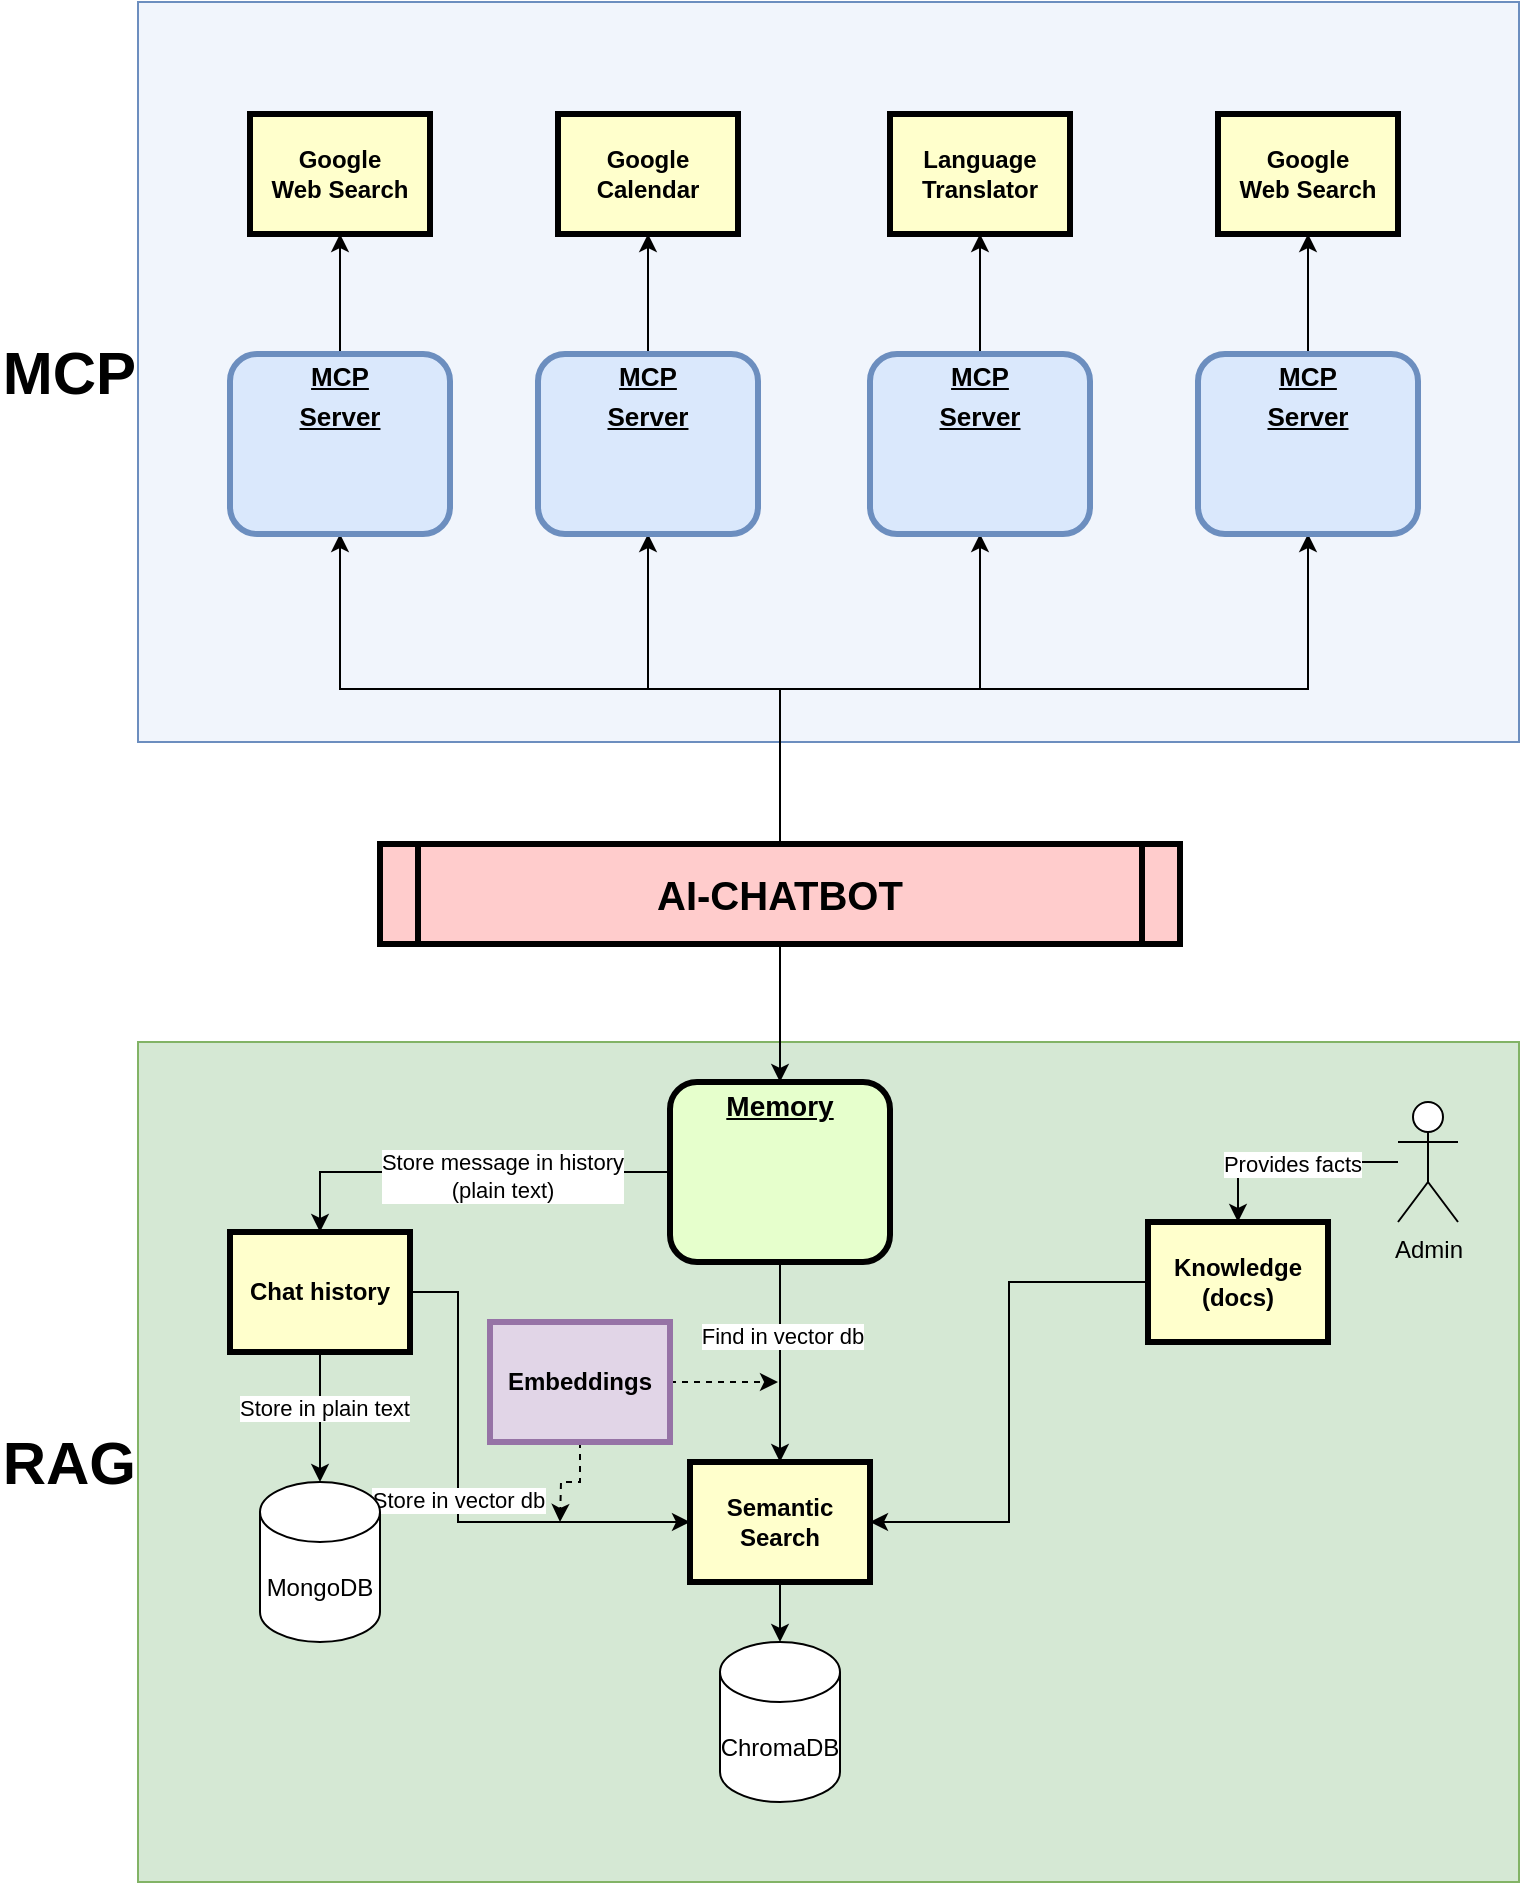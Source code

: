 <mxfile>
    <diagram name="Page-1" id="c7558073-3199-34d8-9f00-42111426c3f3">
        <mxGraphModel dx="1650" dy="1873" grid="1" gridSize="10" guides="1" tooltips="1" connect="1" arrows="1" fold="1" page="1" pageScale="1" pageWidth="826" pageHeight="1169" background="none" math="0" shadow="0">
            <root>
                <mxCell id="0"/>
                <mxCell id="1" parent="0"/>
                <mxCell id="Gl9r3KL6Nqyn_8aF0VKn-128" value="MCP" style="rounded=0;whiteSpace=wrap;html=1;labelPosition=left;verticalLabelPosition=middle;align=right;verticalAlign=middle;textShadow=0;fontSize=30;fontStyle=1;fillColor=#F1F5FC;strokeColor=#6c8ebf;" parent="1" vertex="1">
                    <mxGeometry x="80" y="-1140" width="690.5" height="370" as="geometry"/>
                </mxCell>
                <mxCell id="Gl9r3KL6Nqyn_8aF0VKn-96" value="RAG" style="rounded=0;whiteSpace=wrap;html=1;labelPosition=left;verticalLabelPosition=middle;align=right;verticalAlign=middle;textShadow=0;fontSize=30;fontStyle=1;fillColor=#D5E8D4;strokeColor=#82b366;" parent="1" vertex="1">
                    <mxGeometry x="80" y="-620" width="690.5" height="420" as="geometry"/>
                </mxCell>
                <mxCell id="Gl9r3KL6Nqyn_8aF0VKn-103" style="edgeStyle=orthogonalEdgeStyle;rounded=0;orthogonalLoop=1;jettySize=auto;html=1;entryX=0.5;entryY=0;entryDx=0;entryDy=0;" parent="1" source="5" target="Gl9r3KL6Nqyn_8aF0VKn-98" edge="1">
                    <mxGeometry relative="1" as="geometry"/>
                </mxCell>
                <mxCell id="Gl9r3KL6Nqyn_8aF0VKn-135" style="edgeStyle=orthogonalEdgeStyle;rounded=0;orthogonalLoop=1;jettySize=auto;html=1;entryX=0.5;entryY=1;entryDx=0;entryDy=0;" parent="1" source="5" target="Gl9r3KL6Nqyn_8aF0VKn-134" edge="1">
                    <mxGeometry relative="1" as="geometry"/>
                </mxCell>
                <mxCell id="Gl9r3KL6Nqyn_8aF0VKn-152" style="edgeStyle=orthogonalEdgeStyle;rounded=0;orthogonalLoop=1;jettySize=auto;html=1;exitX=0.5;exitY=0;exitDx=0;exitDy=0;entryX=0.5;entryY=1;entryDx=0;entryDy=0;" parent="1" source="5" target="Gl9r3KL6Nqyn_8aF0VKn-144" edge="1">
                    <mxGeometry relative="1" as="geometry"/>
                </mxCell>
                <mxCell id="Gl9r3KL6Nqyn_8aF0VKn-153" style="edgeStyle=orthogonalEdgeStyle;rounded=0;orthogonalLoop=1;jettySize=auto;html=1;exitX=0.5;exitY=0;exitDx=0;exitDy=0;entryX=0.5;entryY=1;entryDx=0;entryDy=0;" parent="1" source="5" target="Gl9r3KL6Nqyn_8aF0VKn-147" edge="1">
                    <mxGeometry relative="1" as="geometry"/>
                </mxCell>
                <mxCell id="Gl9r3KL6Nqyn_8aF0VKn-154" style="edgeStyle=orthogonalEdgeStyle;rounded=0;orthogonalLoop=1;jettySize=auto;html=1;exitX=0.5;exitY=0;exitDx=0;exitDy=0;" parent="1" source="5" target="Gl9r3KL6Nqyn_8aF0VKn-150" edge="1">
                    <mxGeometry relative="1" as="geometry"/>
                </mxCell>
                <mxCell id="5" value="AI-CHATBOT" style="shape=process;whiteSpace=wrap;align=center;verticalAlign=middle;size=0.048;fontStyle=1;strokeWidth=3;fillColor=#FFCCCC;fontSize=20;" parent="1" vertex="1">
                    <mxGeometry x="201.0" y="-719" width="400" height="50" as="geometry"/>
                </mxCell>
                <mxCell id="Gl9r3KL6Nqyn_8aF0VKn-109" value="" style="edgeStyle=orthogonalEdgeStyle;rounded=0;orthogonalLoop=1;jettySize=auto;html=1;entryX=0.5;entryY=0;entryDx=0;entryDy=0;" parent="1" source="Gl9r3KL6Nqyn_8aF0VKn-98" target="Gl9r3KL6Nqyn_8aF0VKn-110" edge="1">
                    <mxGeometry relative="1" as="geometry">
                        <mxPoint x="371" y="-485" as="targetPoint"/>
                    </mxGeometry>
                </mxCell>
                <mxCell id="Gl9r3KL6Nqyn_8aF0VKn-113" value="Store message in history&lt;div&gt;(plain text)&lt;/div&gt;" style="edgeLabel;html=1;align=center;verticalAlign=middle;resizable=0;points=[];" parent="Gl9r3KL6Nqyn_8aF0VKn-109" vertex="1" connectable="0">
                    <mxGeometry x="-0.179" y="2" relative="1" as="geometry">
                        <mxPoint as="offset"/>
                    </mxGeometry>
                </mxCell>
                <mxCell id="Gl9r3KL6Nqyn_8aF0VKn-118" style="edgeStyle=orthogonalEdgeStyle;rounded=0;orthogonalLoop=1;jettySize=auto;html=1;entryX=0.5;entryY=0;entryDx=0;entryDy=0;" parent="1" source="Gl9r3KL6Nqyn_8aF0VKn-98" target="Gl9r3KL6Nqyn_8aF0VKn-114" edge="1">
                    <mxGeometry relative="1" as="geometry"/>
                </mxCell>
                <mxCell id="Gl9r3KL6Nqyn_8aF0VKn-133" value="Find in vector db" style="edgeLabel;html=1;align=center;verticalAlign=middle;resizable=0;points=[];" parent="Gl9r3KL6Nqyn_8aF0VKn-118" vertex="1" connectable="0">
                    <mxGeometry x="-0.26" y="1" relative="1" as="geometry">
                        <mxPoint as="offset"/>
                    </mxGeometry>
                </mxCell>
                <mxCell id="Gl9r3KL6Nqyn_8aF0VKn-98" value="&lt;p style=&quot;margin: 0px; margin-top: 4px; text-align: center; text-decoration: underline;&quot;&gt;Memory&lt;/p&gt;" style="verticalAlign=middle;align=center;overflow=fill;fontSize=14;fontFamily=Helvetica;html=1;rounded=1;fontStyle=1;strokeWidth=3;fillColor=#E6FFCC" parent="1" vertex="1">
                    <mxGeometry x="346" y="-600" width="110" height="90" as="geometry"/>
                </mxCell>
                <mxCell id="Gl9r3KL6Nqyn_8aF0VKn-112" style="edgeStyle=orthogonalEdgeStyle;rounded=0;orthogonalLoop=1;jettySize=auto;html=1;" parent="1" source="Gl9r3KL6Nqyn_8aF0VKn-110" target="Gl9r3KL6Nqyn_8aF0VKn-111" edge="1">
                    <mxGeometry relative="1" as="geometry"/>
                </mxCell>
                <mxCell id="Gl9r3KL6Nqyn_8aF0VKn-120" value="Store in plain text" style="edgeLabel;html=1;align=center;verticalAlign=middle;resizable=0;points=[];" parent="Gl9r3KL6Nqyn_8aF0VKn-112" vertex="1" connectable="0">
                    <mxGeometry x="-0.139" y="2" relative="1" as="geometry">
                        <mxPoint as="offset"/>
                    </mxGeometry>
                </mxCell>
                <mxCell id="Gl9r3KL6Nqyn_8aF0VKn-122" value="Store in vector db" style="edgeStyle=orthogonalEdgeStyle;rounded=0;orthogonalLoop=1;jettySize=auto;html=1;entryX=0;entryY=0.5;entryDx=0;entryDy=0;" parent="1" source="Gl9r3KL6Nqyn_8aF0VKn-110" target="Gl9r3KL6Nqyn_8aF0VKn-114" edge="1">
                    <mxGeometry relative="1" as="geometry">
                        <Array as="points">
                            <mxPoint x="240" y="-495"/>
                            <mxPoint x="240" y="-380"/>
                        </Array>
                    </mxGeometry>
                </mxCell>
                <mxCell id="Gl9r3KL6Nqyn_8aF0VKn-110" value="Chat history" style="whiteSpace=wrap;align=center;verticalAlign=middle;fontStyle=1;strokeWidth=3;fillColor=#FFFFCC" parent="1" vertex="1">
                    <mxGeometry x="126" y="-525" width="90" height="60" as="geometry"/>
                </mxCell>
                <mxCell id="Gl9r3KL6Nqyn_8aF0VKn-111" value="MongoDB" style="shape=cylinder3;whiteSpace=wrap;html=1;boundedLbl=1;backgroundOutline=1;size=15;" parent="1" vertex="1">
                    <mxGeometry x="141" y="-400" width="60" height="80" as="geometry"/>
                </mxCell>
                <mxCell id="Gl9r3KL6Nqyn_8aF0VKn-114" value="Semantic Search" style="whiteSpace=wrap;align=center;verticalAlign=middle;fontStyle=1;strokeWidth=3;fillColor=#FFFFCC" parent="1" vertex="1">
                    <mxGeometry x="356" y="-410" width="90" height="60" as="geometry"/>
                </mxCell>
                <mxCell id="Gl9r3KL6Nqyn_8aF0VKn-138" style="edgeStyle=orthogonalEdgeStyle;rounded=0;orthogonalLoop=1;jettySize=auto;html=1;entryX=1;entryY=0.5;entryDx=0;entryDy=0;" parent="1" source="Gl9r3KL6Nqyn_8aF0VKn-115" target="Gl9r3KL6Nqyn_8aF0VKn-114" edge="1">
                    <mxGeometry relative="1" as="geometry"/>
                </mxCell>
                <mxCell id="Gl9r3KL6Nqyn_8aF0VKn-115" value="Knowledge&#xa;(docs)" style="whiteSpace=wrap;align=center;verticalAlign=middle;fontStyle=1;strokeWidth=3;fillColor=#FFFFCC" parent="1" vertex="1">
                    <mxGeometry x="585" y="-530" width="90" height="60" as="geometry"/>
                </mxCell>
                <mxCell id="Gl9r3KL6Nqyn_8aF0VKn-116" value="ChromaDB" style="shape=cylinder3;whiteSpace=wrap;html=1;boundedLbl=1;backgroundOutline=1;size=15;" parent="1" vertex="1">
                    <mxGeometry x="371" y="-320" width="60" height="80" as="geometry"/>
                </mxCell>
                <mxCell id="Gl9r3KL6Nqyn_8aF0VKn-123" style="edgeStyle=orthogonalEdgeStyle;rounded=0;orthogonalLoop=1;jettySize=auto;html=1;dashed=1;" parent="1" source="Gl9r3KL6Nqyn_8aF0VKn-121" edge="1">
                    <mxGeometry relative="1" as="geometry">
                        <mxPoint x="291" y="-380" as="targetPoint"/>
                    </mxGeometry>
                </mxCell>
                <mxCell id="Gl9r3KL6Nqyn_8aF0VKn-131" style="edgeStyle=orthogonalEdgeStyle;rounded=0;orthogonalLoop=1;jettySize=auto;html=1;dashed=1;" parent="1" source="Gl9r3KL6Nqyn_8aF0VKn-121" edge="1">
                    <mxGeometry relative="1" as="geometry">
                        <mxPoint x="400" y="-450" as="targetPoint"/>
                    </mxGeometry>
                </mxCell>
                <mxCell id="Gl9r3KL6Nqyn_8aF0VKn-121" value="Embeddings" style="whiteSpace=wrap;align=center;verticalAlign=middle;fontStyle=1;strokeWidth=3;fillColor=#e1d5e7;strokeColor=#9673a6;" parent="1" vertex="1">
                    <mxGeometry x="256" y="-480" width="90" height="60" as="geometry"/>
                </mxCell>
                <mxCell id="Gl9r3KL6Nqyn_8aF0VKn-124" style="edgeStyle=orthogonalEdgeStyle;rounded=0;orthogonalLoop=1;jettySize=auto;html=1;entryX=0.5;entryY=0;entryDx=0;entryDy=0;entryPerimeter=0;" parent="1" source="Gl9r3KL6Nqyn_8aF0VKn-114" target="Gl9r3KL6Nqyn_8aF0VKn-116" edge="1">
                    <mxGeometry relative="1" as="geometry"/>
                </mxCell>
                <mxCell id="Gl9r3KL6Nqyn_8aF0VKn-126" style="edgeStyle=orthogonalEdgeStyle;rounded=0;orthogonalLoop=1;jettySize=auto;html=1;entryX=0.5;entryY=0;entryDx=0;entryDy=0;" parent="1" source="Gl9r3KL6Nqyn_8aF0VKn-125" target="Gl9r3KL6Nqyn_8aF0VKn-115" edge="1">
                    <mxGeometry relative="1" as="geometry"/>
                </mxCell>
                <mxCell id="Gl9r3KL6Nqyn_8aF0VKn-127" value="Provides facts" style="edgeLabel;html=1;align=center;verticalAlign=middle;resizable=0;points=[];" parent="Gl9r3KL6Nqyn_8aF0VKn-126" vertex="1" connectable="0">
                    <mxGeometry x="-0.036" y="1" relative="1" as="geometry">
                        <mxPoint as="offset"/>
                    </mxGeometry>
                </mxCell>
                <mxCell id="Gl9r3KL6Nqyn_8aF0VKn-125" value="Admin" style="shape=umlActor;verticalLabelPosition=bottom;verticalAlign=top;html=1;outlineConnect=0;" parent="1" vertex="1">
                    <mxGeometry x="710" y="-590" width="30" height="60" as="geometry"/>
                </mxCell>
                <mxCell id="Gl9r3KL6Nqyn_8aF0VKn-141" style="edgeStyle=orthogonalEdgeStyle;rounded=0;orthogonalLoop=1;jettySize=auto;html=1;exitX=0.5;exitY=0;exitDx=0;exitDy=0;entryX=0.5;entryY=1;entryDx=0;entryDy=0;" parent="1" source="Gl9r3KL6Nqyn_8aF0VKn-134" target="Gl9r3KL6Nqyn_8aF0VKn-140" edge="1">
                    <mxGeometry relative="1" as="geometry"/>
                </mxCell>
                <mxCell id="Gl9r3KL6Nqyn_8aF0VKn-134" value="&lt;p style=&quot;margin: 4px 0px 0px; text-decoration: underline;&quot;&gt;MCP&lt;/p&gt;&lt;p style=&quot;margin: 4px 0px 0px; text-decoration: underline;&quot;&gt;Server&lt;/p&gt;" style="verticalAlign=middle;align=center;overflow=fill;fontSize=13;fontFamily=Helvetica;html=1;rounded=1;fontStyle=1;strokeWidth=3;fillColor=#dae8fc;strokeColor=#6c8ebf;spacing=0;" parent="1" vertex="1">
                    <mxGeometry x="126" y="-964" width="110" height="90" as="geometry"/>
                </mxCell>
                <mxCell id="Gl9r3KL6Nqyn_8aF0VKn-140" value="Google&#xa;Web Search" style="whiteSpace=wrap;align=center;verticalAlign=middle;fontStyle=1;strokeWidth=3;fillColor=#FFFFCC" parent="1" vertex="1">
                    <mxGeometry x="136" y="-1084" width="90" height="60" as="geometry"/>
                </mxCell>
                <mxCell id="Gl9r3KL6Nqyn_8aF0VKn-143" style="edgeStyle=orthogonalEdgeStyle;rounded=0;orthogonalLoop=1;jettySize=auto;html=1;exitX=0.5;exitY=0;exitDx=0;exitDy=0;entryX=0.5;entryY=1;entryDx=0;entryDy=0;" parent="1" source="Gl9r3KL6Nqyn_8aF0VKn-144" target="Gl9r3KL6Nqyn_8aF0VKn-145" edge="1">
                    <mxGeometry relative="1" as="geometry"/>
                </mxCell>
                <mxCell id="Gl9r3KL6Nqyn_8aF0VKn-144" value="&lt;p style=&quot;margin: 4px 0px 0px; text-decoration: underline;&quot;&gt;MCP&lt;/p&gt;&lt;p style=&quot;margin: 4px 0px 0px; text-decoration: underline;&quot;&gt;Server&lt;/p&gt;" style="verticalAlign=middle;align=center;overflow=fill;fontSize=13;fontFamily=Helvetica;html=1;rounded=1;fontStyle=1;strokeWidth=3;fillColor=#dae8fc;strokeColor=#6c8ebf;spacing=0;" parent="1" vertex="1">
                    <mxGeometry x="280" y="-964" width="110" height="90" as="geometry"/>
                </mxCell>
                <mxCell id="Gl9r3KL6Nqyn_8aF0VKn-145" value="Google&#xa;Calendar" style="whiteSpace=wrap;align=center;verticalAlign=middle;fontStyle=1;strokeWidth=3;fillColor=#FFFFCC" parent="1" vertex="1">
                    <mxGeometry x="290" y="-1084" width="90" height="60" as="geometry"/>
                </mxCell>
                <mxCell id="Gl9r3KL6Nqyn_8aF0VKn-146" style="edgeStyle=orthogonalEdgeStyle;rounded=0;orthogonalLoop=1;jettySize=auto;html=1;exitX=0.5;exitY=0;exitDx=0;exitDy=0;entryX=0.5;entryY=1;entryDx=0;entryDy=0;" parent="1" source="Gl9r3KL6Nqyn_8aF0VKn-147" target="Gl9r3KL6Nqyn_8aF0VKn-148" edge="1">
                    <mxGeometry relative="1" as="geometry"/>
                </mxCell>
                <mxCell id="Gl9r3KL6Nqyn_8aF0VKn-147" value="&lt;p style=&quot;margin: 4px 0px 0px; text-decoration: underline;&quot;&gt;MCP&lt;/p&gt;&lt;p style=&quot;margin: 4px 0px 0px; text-decoration: underline;&quot;&gt;Server&lt;/p&gt;" style="verticalAlign=middle;align=center;overflow=fill;fontSize=13;fontFamily=Helvetica;html=1;rounded=1;fontStyle=1;strokeWidth=3;fillColor=#dae8fc;strokeColor=#6c8ebf;spacing=0;" parent="1" vertex="1">
                    <mxGeometry x="446" y="-964" width="110" height="90" as="geometry"/>
                </mxCell>
                <mxCell id="Gl9r3KL6Nqyn_8aF0VKn-148" value="Language&#xa;Translator" style="whiteSpace=wrap;align=center;verticalAlign=middle;fontStyle=1;strokeWidth=3;fillColor=#FFFFCC" parent="1" vertex="1">
                    <mxGeometry x="456" y="-1084" width="90" height="60" as="geometry"/>
                </mxCell>
                <mxCell id="Gl9r3KL6Nqyn_8aF0VKn-149" style="edgeStyle=orthogonalEdgeStyle;rounded=0;orthogonalLoop=1;jettySize=auto;html=1;exitX=0.5;exitY=0;exitDx=0;exitDy=0;entryX=0.5;entryY=1;entryDx=0;entryDy=0;" parent="1" source="Gl9r3KL6Nqyn_8aF0VKn-150" target="Gl9r3KL6Nqyn_8aF0VKn-151" edge="1">
                    <mxGeometry relative="1" as="geometry"/>
                </mxCell>
                <mxCell id="Gl9r3KL6Nqyn_8aF0VKn-150" value="&lt;p style=&quot;margin: 4px 0px 0px; text-decoration: underline;&quot;&gt;MCP&lt;/p&gt;&lt;p style=&quot;margin: 4px 0px 0px; text-decoration: underline;&quot;&gt;Server&lt;/p&gt;" style="verticalAlign=middle;align=center;overflow=fill;fontSize=13;fontFamily=Helvetica;html=1;rounded=1;fontStyle=1;strokeWidth=3;fillColor=#dae8fc;strokeColor=#6c8ebf;spacing=0;" parent="1" vertex="1">
                    <mxGeometry x="610" y="-964" width="110" height="90" as="geometry"/>
                </mxCell>
                <mxCell id="Gl9r3KL6Nqyn_8aF0VKn-151" value="Google&#xa;Web Search" style="whiteSpace=wrap;align=center;verticalAlign=middle;fontStyle=1;strokeWidth=3;fillColor=#FFFFCC" parent="1" vertex="1">
                    <mxGeometry x="620" y="-1084" width="90" height="60" as="geometry"/>
                </mxCell>
            </root>
        </mxGraphModel>
    </diagram>
</mxfile>